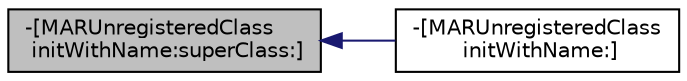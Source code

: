 digraph "-[MARUnregisteredClass initWithName:superClass:]"
{
  edge [fontname="Helvetica",fontsize="10",labelfontname="Helvetica",labelfontsize="10"];
  node [fontname="Helvetica",fontsize="10",shape=record];
  rankdir="LR";
  Node35 [label="-[MARUnregisteredClass\l initWithName:superClass:]",height=0.2,width=0.4,color="black", fillcolor="grey75", style="filled", fontcolor="black"];
  Node35 -> Node36 [dir="back",color="midnightblue",fontsize="10",style="solid",fontname="Helvetica"];
  Node36 [label="-[MARUnregisteredClass\l initWithName:]",height=0.2,width=0.4,color="black", fillcolor="white", style="filled",URL="$interface_m_a_r_unregistered_class.html#a30a663a7d2fe88bd68a3480a586985e2"];
}

